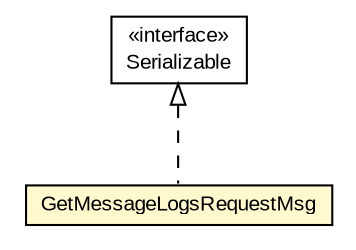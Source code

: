 #!/usr/local/bin/dot
#
# Class diagram 
# Generated by UMLGraph version R5_6-24-gf6e263 (http://www.umlgraph.org/)
#

digraph G {
	edge [fontname="arial",fontsize=10,labelfontname="arial",labelfontsize=10];
	node [fontname="arial",fontsize=10,shape=plaintext];
	nodesep=0.25;
	ranksep=0.5;
	// org.miloss.fgsms.services.interfaces.dataaccessservice.GetMessageLogsRequestMsg
	c170910 [label=<<table title="org.miloss.fgsms.services.interfaces.dataaccessservice.GetMessageLogsRequestMsg" border="0" cellborder="1" cellspacing="0" cellpadding="2" port="p" bgcolor="lemonChiffon" href="./GetMessageLogsRequestMsg.html">
		<tr><td><table border="0" cellspacing="0" cellpadding="1">
<tr><td align="center" balign="center"> GetMessageLogsRequestMsg </td></tr>
		</table></td></tr>
		</table>>, URL="./GetMessageLogsRequestMsg.html", fontname="arial", fontcolor="black", fontsize=10.0];
	//org.miloss.fgsms.services.interfaces.dataaccessservice.GetMessageLogsRequestMsg implements java.io.Serializable
	c171397:p -> c170910:p [dir=back,arrowtail=empty,style=dashed];
	// java.io.Serializable
	c171397 [label=<<table title="java.io.Serializable" border="0" cellborder="1" cellspacing="0" cellpadding="2" port="p" href="http://java.sun.com/j2se/1.4.2/docs/api/java/io/Serializable.html">
		<tr><td><table border="0" cellspacing="0" cellpadding="1">
<tr><td align="center" balign="center"> &#171;interface&#187; </td></tr>
<tr><td align="center" balign="center"> Serializable </td></tr>
		</table></td></tr>
		</table>>, URL="http://java.sun.com/j2se/1.4.2/docs/api/java/io/Serializable.html", fontname="arial", fontcolor="black", fontsize=10.0];
}

